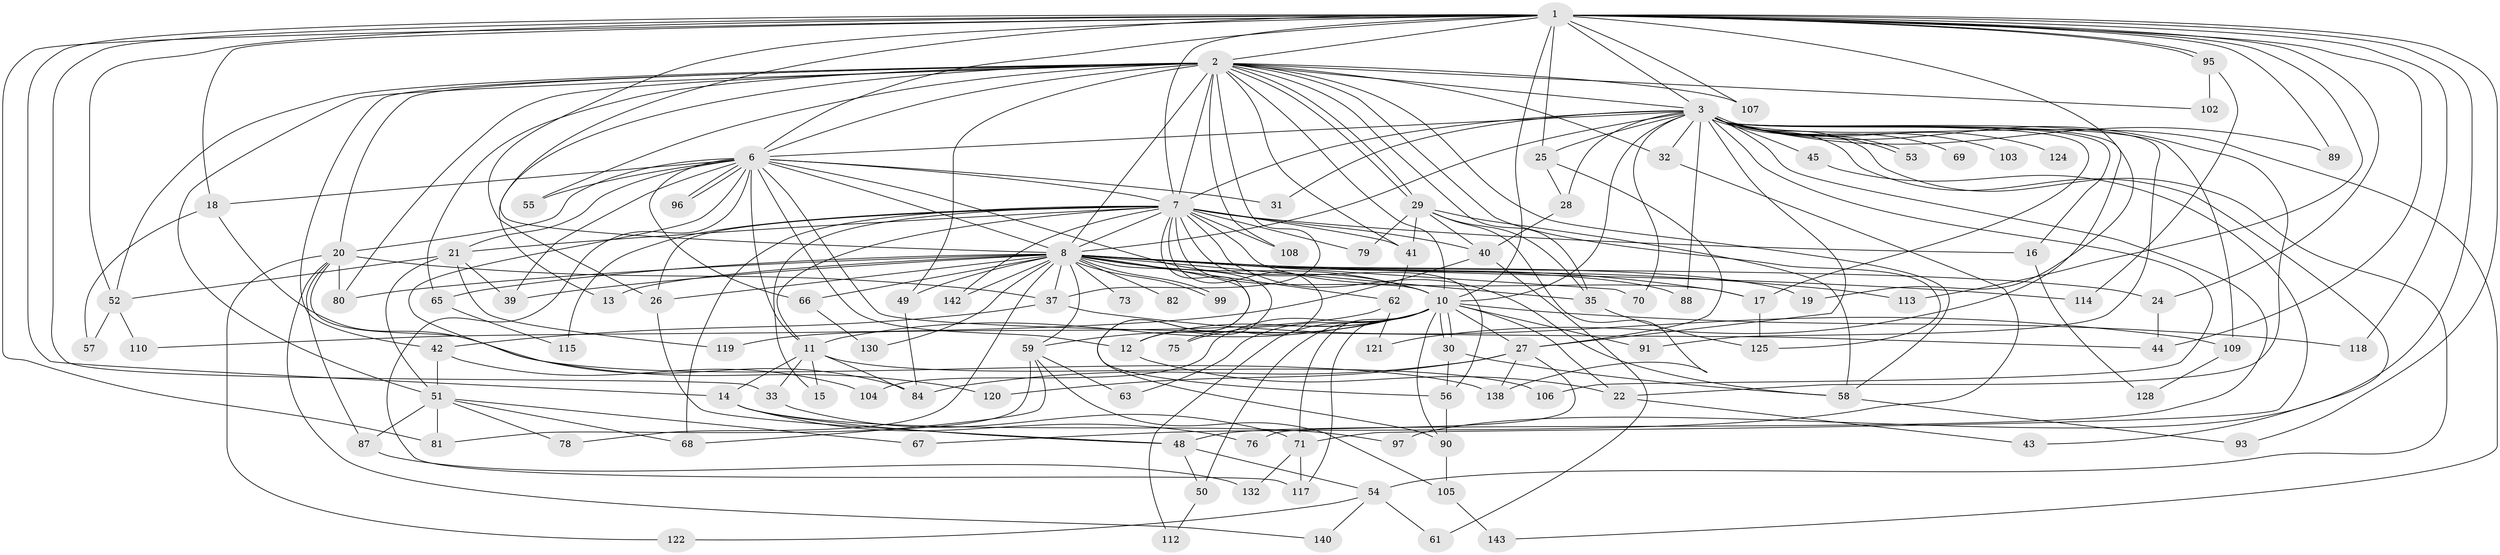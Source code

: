 // Generated by graph-tools (version 1.1) at 2025/23/03/03/25 07:23:40]
// undirected, 107 vertices, 243 edges
graph export_dot {
graph [start="1"]
  node [color=gray90,style=filled];
  1 [super="+92"];
  2 [super="+4"];
  3 [super="+5"];
  6 [super="+46"];
  7 [super="+64"];
  8 [super="+9"];
  10 [super="+36"];
  11 [super="+60"];
  12 [super="+134"];
  13;
  14;
  15;
  16;
  17 [super="+34"];
  18;
  19;
  20 [super="+23"];
  21 [super="+136"];
  22 [super="+111"];
  24;
  25;
  26;
  27 [super="+72"];
  28 [super="+47"];
  29 [super="+38"];
  30 [super="+74"];
  31;
  32;
  33 [super="+126"];
  35;
  37 [super="+98"];
  39 [super="+127"];
  40;
  41 [super="+86"];
  42 [super="+100"];
  43;
  44;
  45;
  48 [super="+123"];
  49 [super="+129"];
  50;
  51 [super="+77"];
  52 [super="+85"];
  53;
  54 [super="+116"];
  55;
  56;
  57;
  58 [super="+141"];
  59;
  61;
  62;
  63;
  65;
  66 [super="+94"];
  67;
  68;
  69;
  70;
  71;
  73;
  75;
  76;
  78;
  79;
  80 [super="+83"];
  81 [super="+137"];
  82;
  84 [super="+101"];
  87;
  88;
  89;
  90 [super="+131"];
  91;
  93;
  95;
  96;
  97;
  99;
  102;
  103;
  104;
  105;
  106;
  107;
  108;
  109;
  110;
  112;
  113;
  114;
  115;
  117 [super="+135"];
  118;
  119;
  120;
  121;
  122;
  124;
  125 [super="+133"];
  128;
  130;
  132;
  138 [super="+139"];
  140;
  142;
  143;
  1 -- 2 [weight=2];
  1 -- 3 [weight=2];
  1 -- 6;
  1 -- 7;
  1 -- 8 [weight=2];
  1 -- 10;
  1 -- 14;
  1 -- 18;
  1 -- 19;
  1 -- 24;
  1 -- 25;
  1 -- 33;
  1 -- 44;
  1 -- 52;
  1 -- 89;
  1 -- 93;
  1 -- 95;
  1 -- 95;
  1 -- 97;
  1 -- 107;
  1 -- 113;
  1 -- 118;
  1 -- 26;
  1 -- 81;
  2 -- 3 [weight=4];
  2 -- 6 [weight=2];
  2 -- 7 [weight=2];
  2 -- 8 [weight=4];
  2 -- 10 [weight=2];
  2 -- 13;
  2 -- 29;
  2 -- 29;
  2 -- 42;
  2 -- 49;
  2 -- 51;
  2 -- 58;
  2 -- 65;
  2 -- 108;
  2 -- 125;
  2 -- 20 [weight=2];
  2 -- 32;
  2 -- 35;
  2 -- 37;
  2 -- 102;
  2 -- 41;
  2 -- 107;
  2 -- 52;
  2 -- 55;
  2 -- 80;
  3 -- 6 [weight=2];
  3 -- 7 [weight=2];
  3 -- 8 [weight=4];
  3 -- 10 [weight=2];
  3 -- 16;
  3 -- 28;
  3 -- 31;
  3 -- 45 [weight=2];
  3 -- 53;
  3 -- 53;
  3 -- 54 [weight=2];
  3 -- 70;
  3 -- 91;
  3 -- 103 [weight=2];
  3 -- 106;
  3 -- 109;
  3 -- 124 [weight=2];
  3 -- 69;
  3 -- 143;
  3 -- 17;
  3 -- 22;
  3 -- 88;
  3 -- 25;
  3 -- 89;
  3 -- 32;
  3 -- 43;
  3 -- 121;
  3 -- 27;
  3 -- 48;
  6 -- 7;
  6 -- 8 [weight=2];
  6 -- 10;
  6 -- 18;
  6 -- 20;
  6 -- 21 [weight=2];
  6 -- 31;
  6 -- 66;
  6 -- 84;
  6 -- 96;
  6 -- 96;
  6 -- 117;
  6 -- 44;
  6 -- 55;
  6 -- 11;
  6 -- 12;
  6 -- 39;
  7 -- 8 [weight=2];
  7 -- 10 [weight=2];
  7 -- 11;
  7 -- 15;
  7 -- 16;
  7 -- 17;
  7 -- 21;
  7 -- 26;
  7 -- 40;
  7 -- 58;
  7 -- 68;
  7 -- 75;
  7 -- 79;
  7 -- 108;
  7 -- 115;
  7 -- 142;
  7 -- 56;
  7 -- 41;
  7 -- 90;
  8 -- 10 [weight=2];
  8 -- 12;
  8 -- 19;
  8 -- 24;
  8 -- 37;
  8 -- 39;
  8 -- 49;
  8 -- 56;
  8 -- 65;
  8 -- 66 [weight=2];
  8 -- 73 [weight=2];
  8 -- 82 [weight=2];
  8 -- 99;
  8 -- 99;
  8 -- 113;
  8 -- 114;
  8 -- 130;
  8 -- 142;
  8 -- 70;
  8 -- 13;
  8 -- 78;
  8 -- 80;
  8 -- 88;
  8 -- 26;
  8 -- 35;
  8 -- 59;
  8 -- 62;
  8 -- 17;
  10 -- 11;
  10 -- 12;
  10 -- 22;
  10 -- 27;
  10 -- 30;
  10 -- 30;
  10 -- 50;
  10 -- 59;
  10 -- 63;
  10 -- 71;
  10 -- 75;
  10 -- 90;
  10 -- 91;
  10 -- 104;
  10 -- 112;
  10 -- 118;
  10 -- 117;
  11 -- 14;
  11 -- 15;
  11 -- 33;
  11 -- 84;
  11 -- 106;
  12 -- 22;
  14 -- 48;
  14 -- 76;
  14 -- 97;
  16 -- 128;
  17 -- 125;
  18 -- 57;
  18 -- 138;
  20 -- 80;
  20 -- 87;
  20 -- 120;
  20 -- 122;
  20 -- 140;
  20 -- 37;
  21 -- 39;
  21 -- 51;
  21 -- 119;
  21 -- 52;
  22 -- 43;
  24 -- 44;
  25 -- 27;
  25 -- 28;
  26 -- 48;
  27 -- 76;
  27 -- 120;
  27 -- 138;
  27 -- 84;
  28 -- 40;
  29 -- 138;
  29 -- 35;
  29 -- 40;
  29 -- 41;
  29 -- 79;
  29 -- 58;
  30 -- 56;
  30 -- 58;
  32 -- 67;
  33 -- 71;
  35 -- 125;
  37 -- 42;
  37 -- 109;
  40 -- 61;
  40 -- 110;
  41 -- 62;
  42 -- 104;
  42 -- 51;
  45 -- 71;
  48 -- 50;
  48 -- 54;
  49 -- 84;
  50 -- 112;
  51 -- 67;
  51 -- 81;
  51 -- 68;
  51 -- 87;
  51 -- 78;
  52 -- 57;
  52 -- 110;
  54 -- 61;
  54 -- 140;
  54 -- 122;
  56 -- 90;
  58 -- 93;
  59 -- 63;
  59 -- 68;
  59 -- 81;
  59 -- 105;
  62 -- 119;
  62 -- 121;
  65 -- 115;
  66 -- 130;
  71 -- 117;
  71 -- 132;
  87 -- 132;
  90 -- 105;
  95 -- 102;
  95 -- 114;
  105 -- 143;
  109 -- 128;
}
